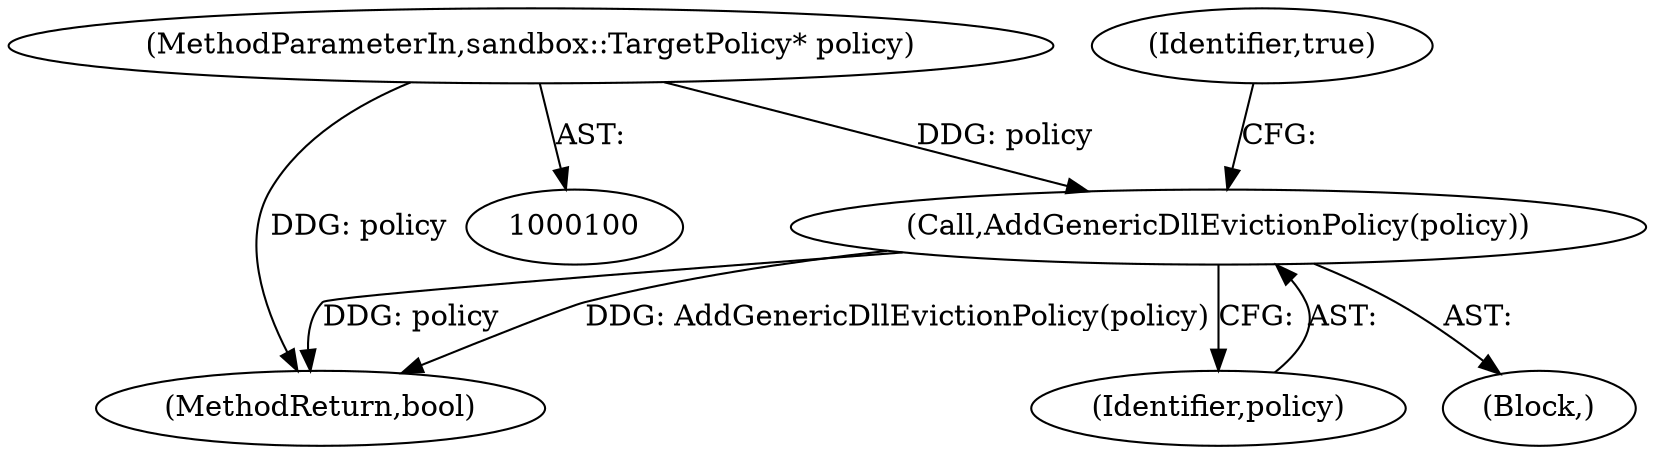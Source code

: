digraph "0_Chrome_cd0bd79d6ebdb72183e6f0833673464cc10b3600_28@pointer" {
"1000101" [label="(MethodParameterIn,sandbox::TargetPolicy* policy)"];
"1000148" [label="(Call,AddGenericDllEvictionPolicy(policy))"];
"1000151" [label="(Identifier,true)"];
"1000102" [label="(Block,)"];
"1000152" [label="(MethodReturn,bool)"];
"1000101" [label="(MethodParameterIn,sandbox::TargetPolicy* policy)"];
"1000148" [label="(Call,AddGenericDllEvictionPolicy(policy))"];
"1000149" [label="(Identifier,policy)"];
"1000101" -> "1000100"  [label="AST: "];
"1000101" -> "1000152"  [label="DDG: policy"];
"1000101" -> "1000148"  [label="DDG: policy"];
"1000148" -> "1000102"  [label="AST: "];
"1000148" -> "1000149"  [label="CFG: "];
"1000149" -> "1000148"  [label="AST: "];
"1000151" -> "1000148"  [label="CFG: "];
"1000148" -> "1000152"  [label="DDG: policy"];
"1000148" -> "1000152"  [label="DDG: AddGenericDllEvictionPolicy(policy)"];
}

